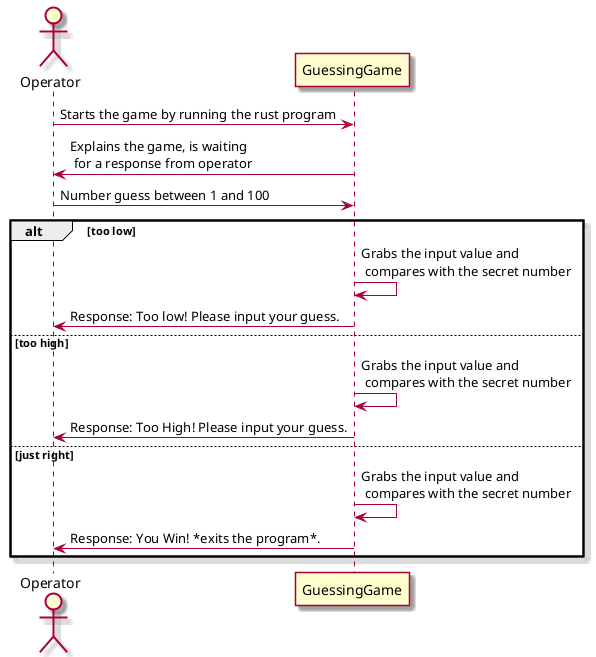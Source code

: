 @startuml
skin rose
actor Operator
Participant GuessingGame
Operator -> GuessingGame : Starts the game by running the rust program
GuessingGame -> Operator: Explains the game, is waiting\n for a response from operator
Operator -> GuessingGame : Number guess between 1 and 100
alt too low
GuessingGame -> GuessingGame : Grabs the input value and\n compares with the secret number
GuessingGame -> Operator : Response: Too low! Please input your guess.
else too high
GuessingGame -> GuessingGame : Grabs the input value and\n compares with the secret number
GuessingGame -> Operator : Response: Too High! Please input your guess.
else just right
GuessingGame -> GuessingGame : Grabs the input value and\n compares with the secret number
GuessingGame -> Operator : Response: You Win! *exits the program*.
end

@enduml